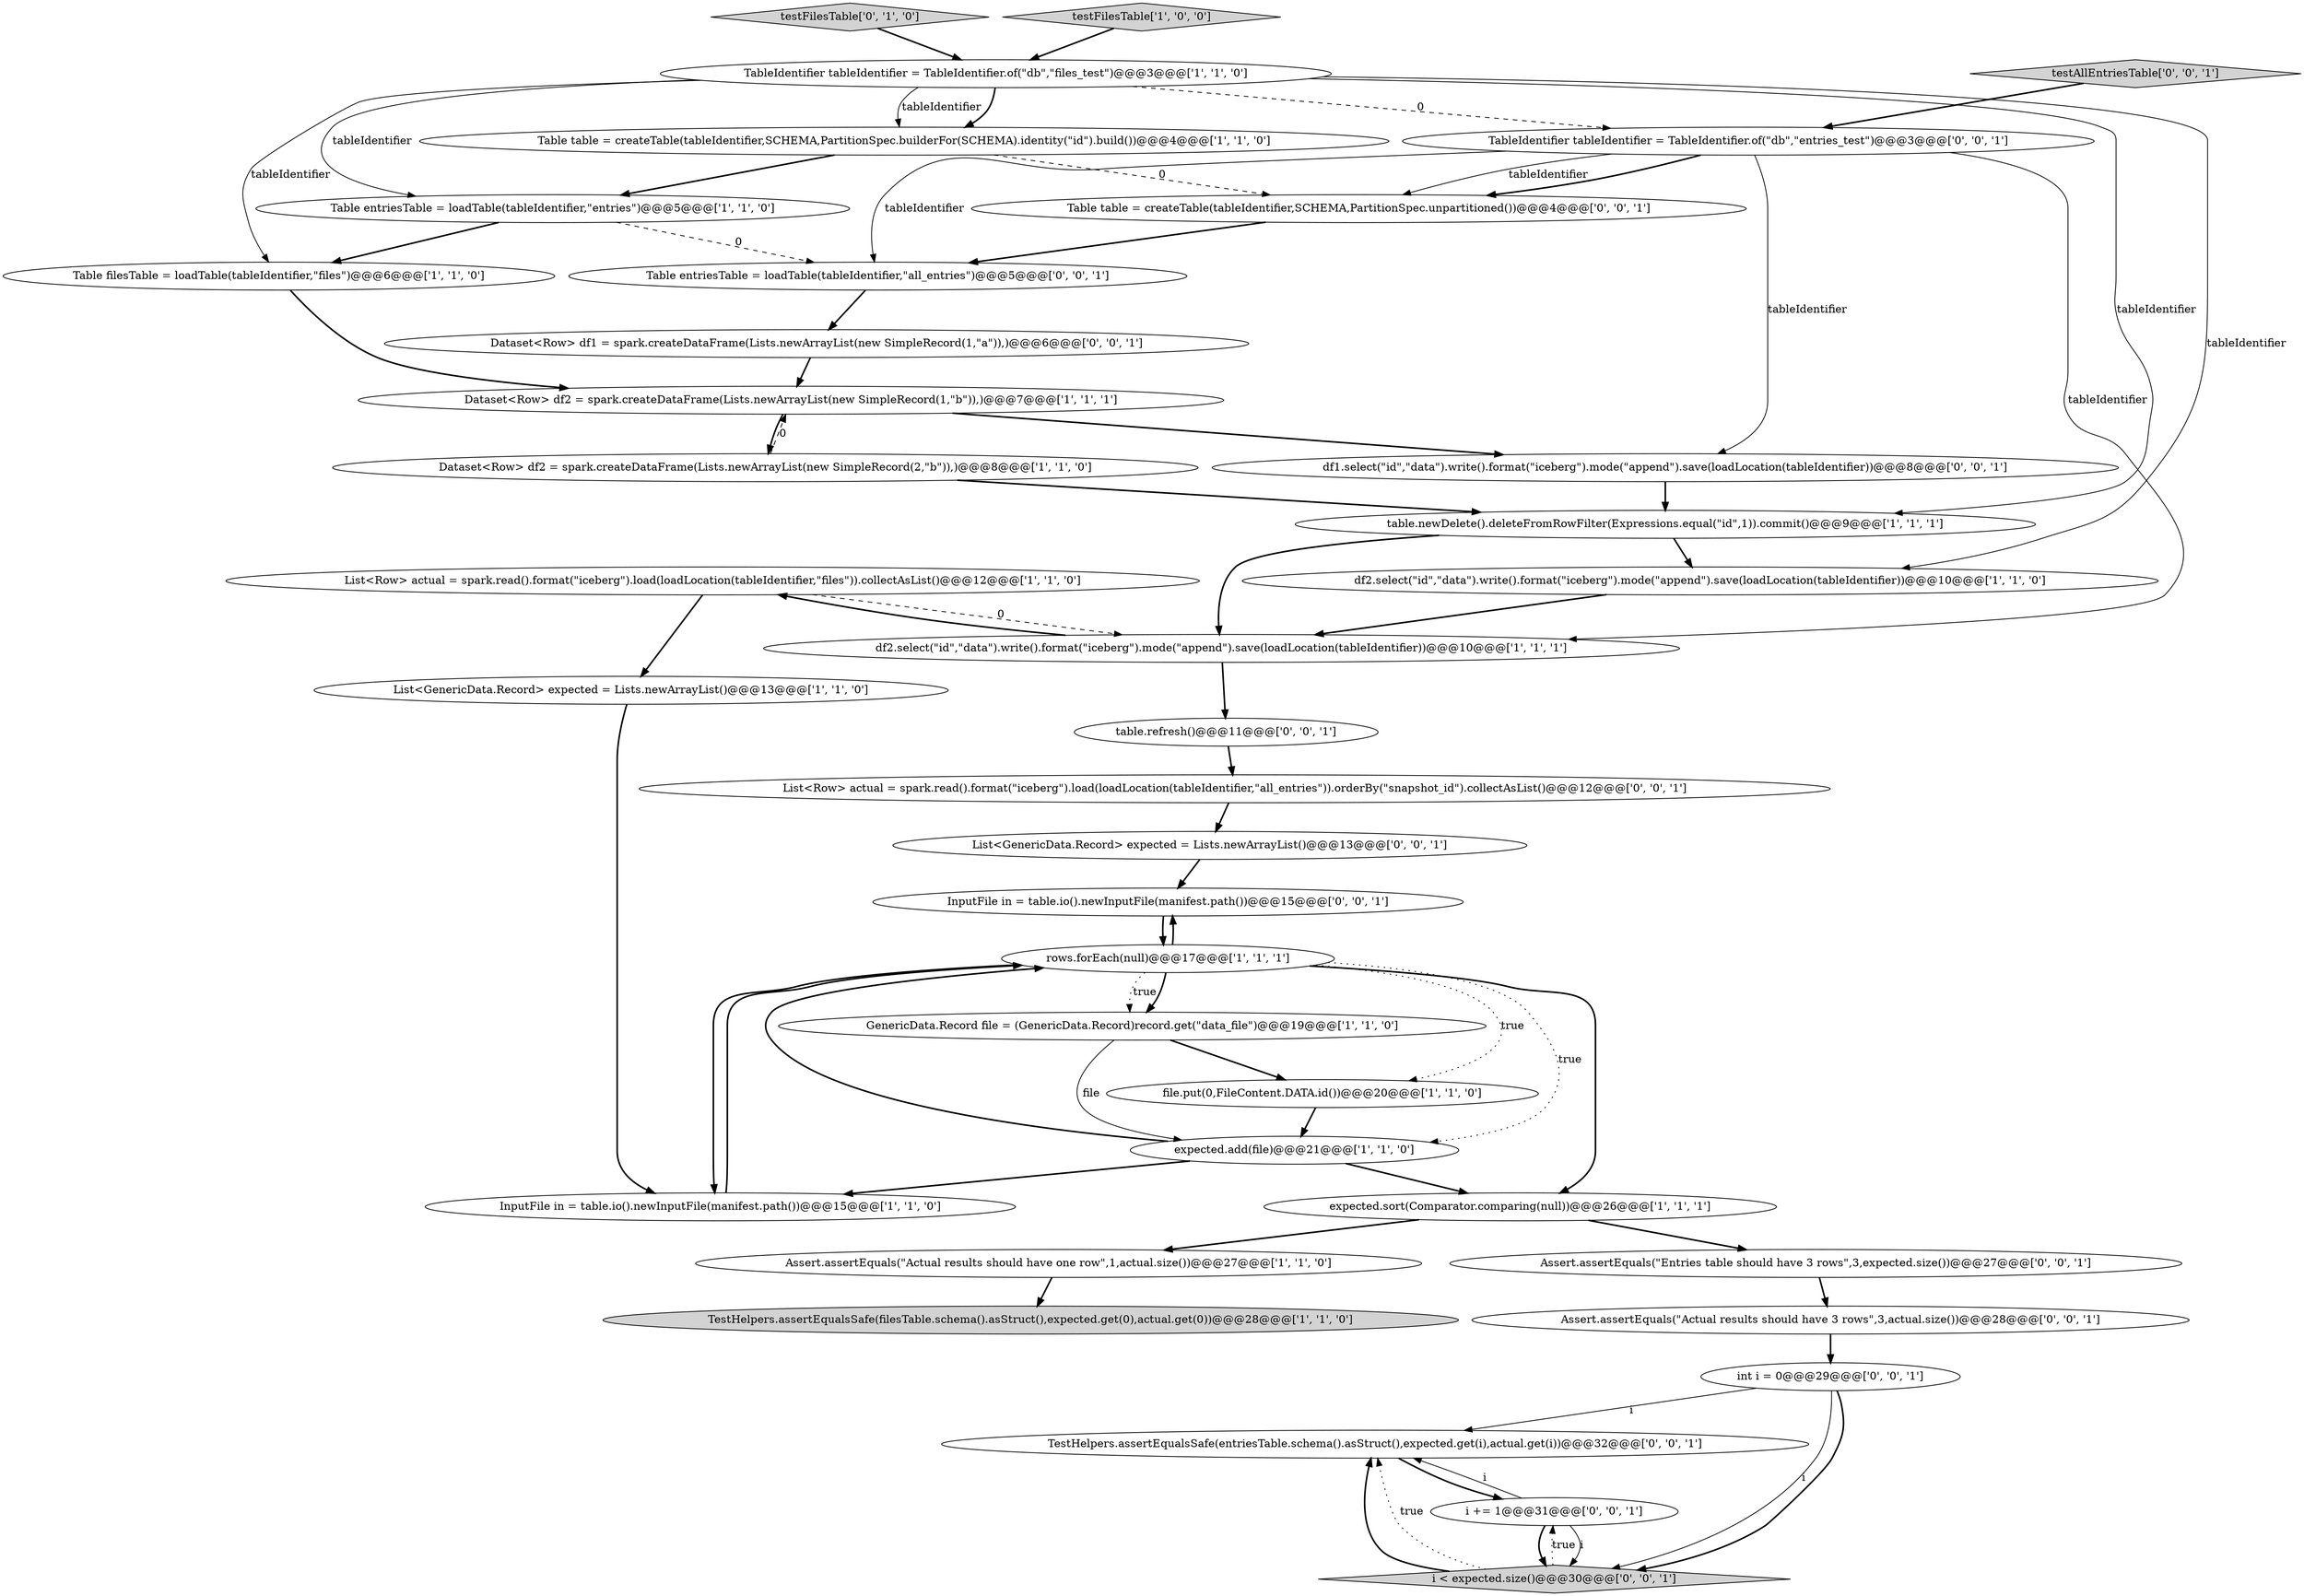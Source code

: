 digraph {
33 [style = filled, label = "table.refresh()@@@11@@@['0', '0', '1']", fillcolor = white, shape = ellipse image = "AAA0AAABBB3BBB"];
36 [style = filled, label = "TableIdentifier tableIdentifier = TableIdentifier.of(\"db\",\"entries_test\")@@@3@@@['0', '0', '1']", fillcolor = white, shape = ellipse image = "AAA0AAABBB3BBB"];
4 [style = filled, label = "Table filesTable = loadTable(tableIdentifier,\"files\")@@@6@@@['1', '1', '0']", fillcolor = white, shape = ellipse image = "AAA0AAABBB1BBB"];
0 [style = filled, label = "TestHelpers.assertEqualsSafe(filesTable.schema().asStruct(),expected.get(0),actual.get(0))@@@28@@@['1', '1', '0']", fillcolor = lightgray, shape = ellipse image = "AAA0AAABBB1BBB"];
30 [style = filled, label = "testAllEntriesTable['0', '0', '1']", fillcolor = lightgray, shape = diamond image = "AAA0AAABBB3BBB"];
32 [style = filled, label = "Table entriesTable = loadTable(tableIdentifier,\"all_entries\")@@@5@@@['0', '0', '1']", fillcolor = white, shape = ellipse image = "AAA0AAABBB3BBB"];
23 [style = filled, label = "Table table = createTable(tableIdentifier,SCHEMA,PartitionSpec.unpartitioned())@@@4@@@['0', '0', '1']", fillcolor = white, shape = ellipse image = "AAA0AAABBB3BBB"];
35 [style = filled, label = "i += 1@@@31@@@['0', '0', '1']", fillcolor = white, shape = ellipse image = "AAA0AAABBB3BBB"];
13 [style = filled, label = "List<Row> actual = spark.read().format(\"iceberg\").load(loadLocation(tableIdentifier,\"files\")).collectAsList()@@@12@@@['1', '1', '0']", fillcolor = white, shape = ellipse image = "AAA0AAABBB1BBB"];
20 [style = filled, label = "testFilesTable['0', '1', '0']", fillcolor = lightgray, shape = diamond image = "AAA0AAABBB2BBB"];
6 [style = filled, label = "Assert.assertEquals(\"Actual results should have one row\",1,actual.size())@@@27@@@['1', '1', '0']", fillcolor = white, shape = ellipse image = "AAA0AAABBB1BBB"];
22 [style = filled, label = "Dataset<Row> df1 = spark.createDataFrame(Lists.newArrayList(new SimpleRecord(1,\"a\")),)@@@6@@@['0', '0', '1']", fillcolor = white, shape = ellipse image = "AAA0AAABBB3BBB"];
5 [style = filled, label = "table.newDelete().deleteFromRowFilter(Expressions.equal(\"id\",1)).commit()@@@9@@@['1', '1', '1']", fillcolor = white, shape = ellipse image = "AAA0AAABBB1BBB"];
19 [style = filled, label = "expected.sort(Comparator.comparing(null))@@@26@@@['1', '1', '1']", fillcolor = white, shape = ellipse image = "AAA0AAABBB1BBB"];
18 [style = filled, label = "GenericData.Record file = (GenericData.Record)record.get(\"data_file\")@@@19@@@['1', '1', '0']", fillcolor = white, shape = ellipse image = "AAA0AAABBB1BBB"];
25 [style = filled, label = "List<Row> actual = spark.read().format(\"iceberg\").load(loadLocation(tableIdentifier,\"all_entries\")).orderBy(\"snapshot_id\").collectAsList()@@@12@@@['0', '0', '1']", fillcolor = white, shape = ellipse image = "AAA0AAABBB3BBB"];
9 [style = filled, label = "Dataset<Row> df2 = spark.createDataFrame(Lists.newArrayList(new SimpleRecord(1,\"b\")),)@@@7@@@['1', '1', '1']", fillcolor = white, shape = ellipse image = "AAA0AAABBB1BBB"];
11 [style = filled, label = "Table table = createTable(tableIdentifier,SCHEMA,PartitionSpec.builderFor(SCHEMA).identity(\"id\").build())@@@4@@@['1', '1', '0']", fillcolor = white, shape = ellipse image = "AAA0AAABBB1BBB"];
10 [style = filled, label = "df2.select(\"id\",\"data\").write().format(\"iceberg\").mode(\"append\").save(loadLocation(tableIdentifier))@@@10@@@['1', '1', '1']", fillcolor = white, shape = ellipse image = "AAA0AAABBB1BBB"];
12 [style = filled, label = "Dataset<Row> df2 = spark.createDataFrame(Lists.newArrayList(new SimpleRecord(2,\"b\")),)@@@8@@@['1', '1', '0']", fillcolor = white, shape = ellipse image = "AAA0AAABBB1BBB"];
7 [style = filled, label = "df2.select(\"id\",\"data\").write().format(\"iceberg\").mode(\"append\").save(loadLocation(tableIdentifier))@@@10@@@['1', '1', '0']", fillcolor = white, shape = ellipse image = "AAA0AAABBB1BBB"];
31 [style = filled, label = "df1.select(\"id\",\"data\").write().format(\"iceberg\").mode(\"append\").save(loadLocation(tableIdentifier))@@@8@@@['0', '0', '1']", fillcolor = white, shape = ellipse image = "AAA0AAABBB3BBB"];
1 [style = filled, label = "TableIdentifier tableIdentifier = TableIdentifier.of(\"db\",\"files_test\")@@@3@@@['1', '1', '0']", fillcolor = white, shape = ellipse image = "AAA0AAABBB1BBB"];
27 [style = filled, label = "TestHelpers.assertEqualsSafe(entriesTable.schema().asStruct(),expected.get(i),actual.get(i))@@@32@@@['0', '0', '1']", fillcolor = white, shape = ellipse image = "AAA0AAABBB3BBB"];
16 [style = filled, label = "testFilesTable['1', '0', '0']", fillcolor = lightgray, shape = diamond image = "AAA0AAABBB1BBB"];
17 [style = filled, label = "rows.forEach(null)@@@17@@@['1', '1', '1']", fillcolor = white, shape = ellipse image = "AAA0AAABBB1BBB"];
3 [style = filled, label = "expected.add(file)@@@21@@@['1', '1', '0']", fillcolor = white, shape = ellipse image = "AAA0AAABBB1BBB"];
34 [style = filled, label = "int i = 0@@@29@@@['0', '0', '1']", fillcolor = white, shape = ellipse image = "AAA0AAABBB3BBB"];
29 [style = filled, label = "Assert.assertEquals(\"Entries table should have 3 rows\",3,expected.size())@@@27@@@['0', '0', '1']", fillcolor = white, shape = ellipse image = "AAA0AAABBB3BBB"];
2 [style = filled, label = "Table entriesTable = loadTable(tableIdentifier,\"entries\")@@@5@@@['1', '1', '0']", fillcolor = white, shape = ellipse image = "AAA0AAABBB1BBB"];
8 [style = filled, label = "InputFile in = table.io().newInputFile(manifest.path())@@@15@@@['1', '1', '0']", fillcolor = white, shape = ellipse image = "AAA0AAABBB1BBB"];
14 [style = filled, label = "List<GenericData.Record> expected = Lists.newArrayList()@@@13@@@['1', '1', '0']", fillcolor = white, shape = ellipse image = "AAA0AAABBB1BBB"];
21 [style = filled, label = "Assert.assertEquals(\"Actual results should have 3 rows\",3,actual.size())@@@28@@@['0', '0', '1']", fillcolor = white, shape = ellipse image = "AAA0AAABBB3BBB"];
15 [style = filled, label = "file.put(0,FileContent.DATA.id())@@@20@@@['1', '1', '0']", fillcolor = white, shape = ellipse image = "AAA0AAABBB1BBB"];
26 [style = filled, label = "i < expected.size()@@@30@@@['0', '0', '1']", fillcolor = lightgray, shape = diamond image = "AAA0AAABBB3BBB"];
28 [style = filled, label = "InputFile in = table.io().newInputFile(manifest.path())@@@15@@@['0', '0', '1']", fillcolor = white, shape = ellipse image = "AAA0AAABBB3BBB"];
24 [style = filled, label = "List<GenericData.Record> expected = Lists.newArrayList()@@@13@@@['0', '0', '1']", fillcolor = white, shape = ellipse image = "AAA0AAABBB3BBB"];
29->21 [style = bold, label=""];
17->18 [style = dotted, label="true"];
1->36 [style = dashed, label="0"];
35->27 [style = solid, label="i"];
23->32 [style = bold, label=""];
19->6 [style = bold, label=""];
2->4 [style = bold, label=""];
34->26 [style = solid, label="i"];
7->10 [style = bold, label=""];
35->26 [style = solid, label="i"];
13->10 [style = dashed, label="0"];
17->19 [style = bold, label=""];
25->24 [style = bold, label=""];
6->0 [style = bold, label=""];
9->31 [style = bold, label=""];
36->31 [style = solid, label="tableIdentifier"];
18->3 [style = solid, label="file"];
8->17 [style = bold, label=""];
22->9 [style = bold, label=""];
36->23 [style = solid, label="tableIdentifier"];
1->4 [style = solid, label="tableIdentifier"];
5->10 [style = bold, label=""];
11->2 [style = bold, label=""];
20->1 [style = bold, label=""];
36->23 [style = bold, label=""];
26->27 [style = bold, label=""];
1->11 [style = bold, label=""];
27->35 [style = bold, label=""];
11->23 [style = dashed, label="0"];
36->32 [style = solid, label="tableIdentifier"];
3->17 [style = bold, label=""];
12->5 [style = bold, label=""];
17->15 [style = dotted, label="true"];
19->29 [style = bold, label=""];
16->1 [style = bold, label=""];
10->13 [style = bold, label=""];
1->11 [style = solid, label="tableIdentifier"];
1->7 [style = solid, label="tableIdentifier"];
4->9 [style = bold, label=""];
18->15 [style = bold, label=""];
3->19 [style = bold, label=""];
3->8 [style = bold, label=""];
14->8 [style = bold, label=""];
31->5 [style = bold, label=""];
17->28 [style = bold, label=""];
15->3 [style = bold, label=""];
17->8 [style = bold, label=""];
32->22 [style = bold, label=""];
21->34 [style = bold, label=""];
12->9 [style = dashed, label="0"];
26->27 [style = dotted, label="true"];
34->27 [style = solid, label="i"];
36->10 [style = solid, label="tableIdentifier"];
13->14 [style = bold, label=""];
24->28 [style = bold, label=""];
17->3 [style = dotted, label="true"];
10->33 [style = bold, label=""];
33->25 [style = bold, label=""];
35->26 [style = bold, label=""];
1->2 [style = solid, label="tableIdentifier"];
1->5 [style = solid, label="tableIdentifier"];
34->26 [style = bold, label=""];
30->36 [style = bold, label=""];
5->7 [style = bold, label=""];
26->35 [style = dotted, label="true"];
2->32 [style = dashed, label="0"];
9->12 [style = bold, label=""];
28->17 [style = bold, label=""];
17->18 [style = bold, label=""];
}
